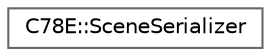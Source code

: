 digraph "Graphical Class Hierarchy"
{
 // LATEX_PDF_SIZE
  bgcolor="transparent";
  edge [fontname=Helvetica,fontsize=10,labelfontname=Helvetica,labelfontsize=10];
  node [fontname=Helvetica,fontsize=10,shape=box,height=0.2,width=0.4];
  rankdir="LR";
  Node0 [id="Node000000",label="C78E::SceneSerializer",height=0.2,width=0.4,color="grey40", fillcolor="white", style="filled",URL="$d8/d65/class_c78_e_1_1_scene_serializer.html",tooltip=" "];
}

